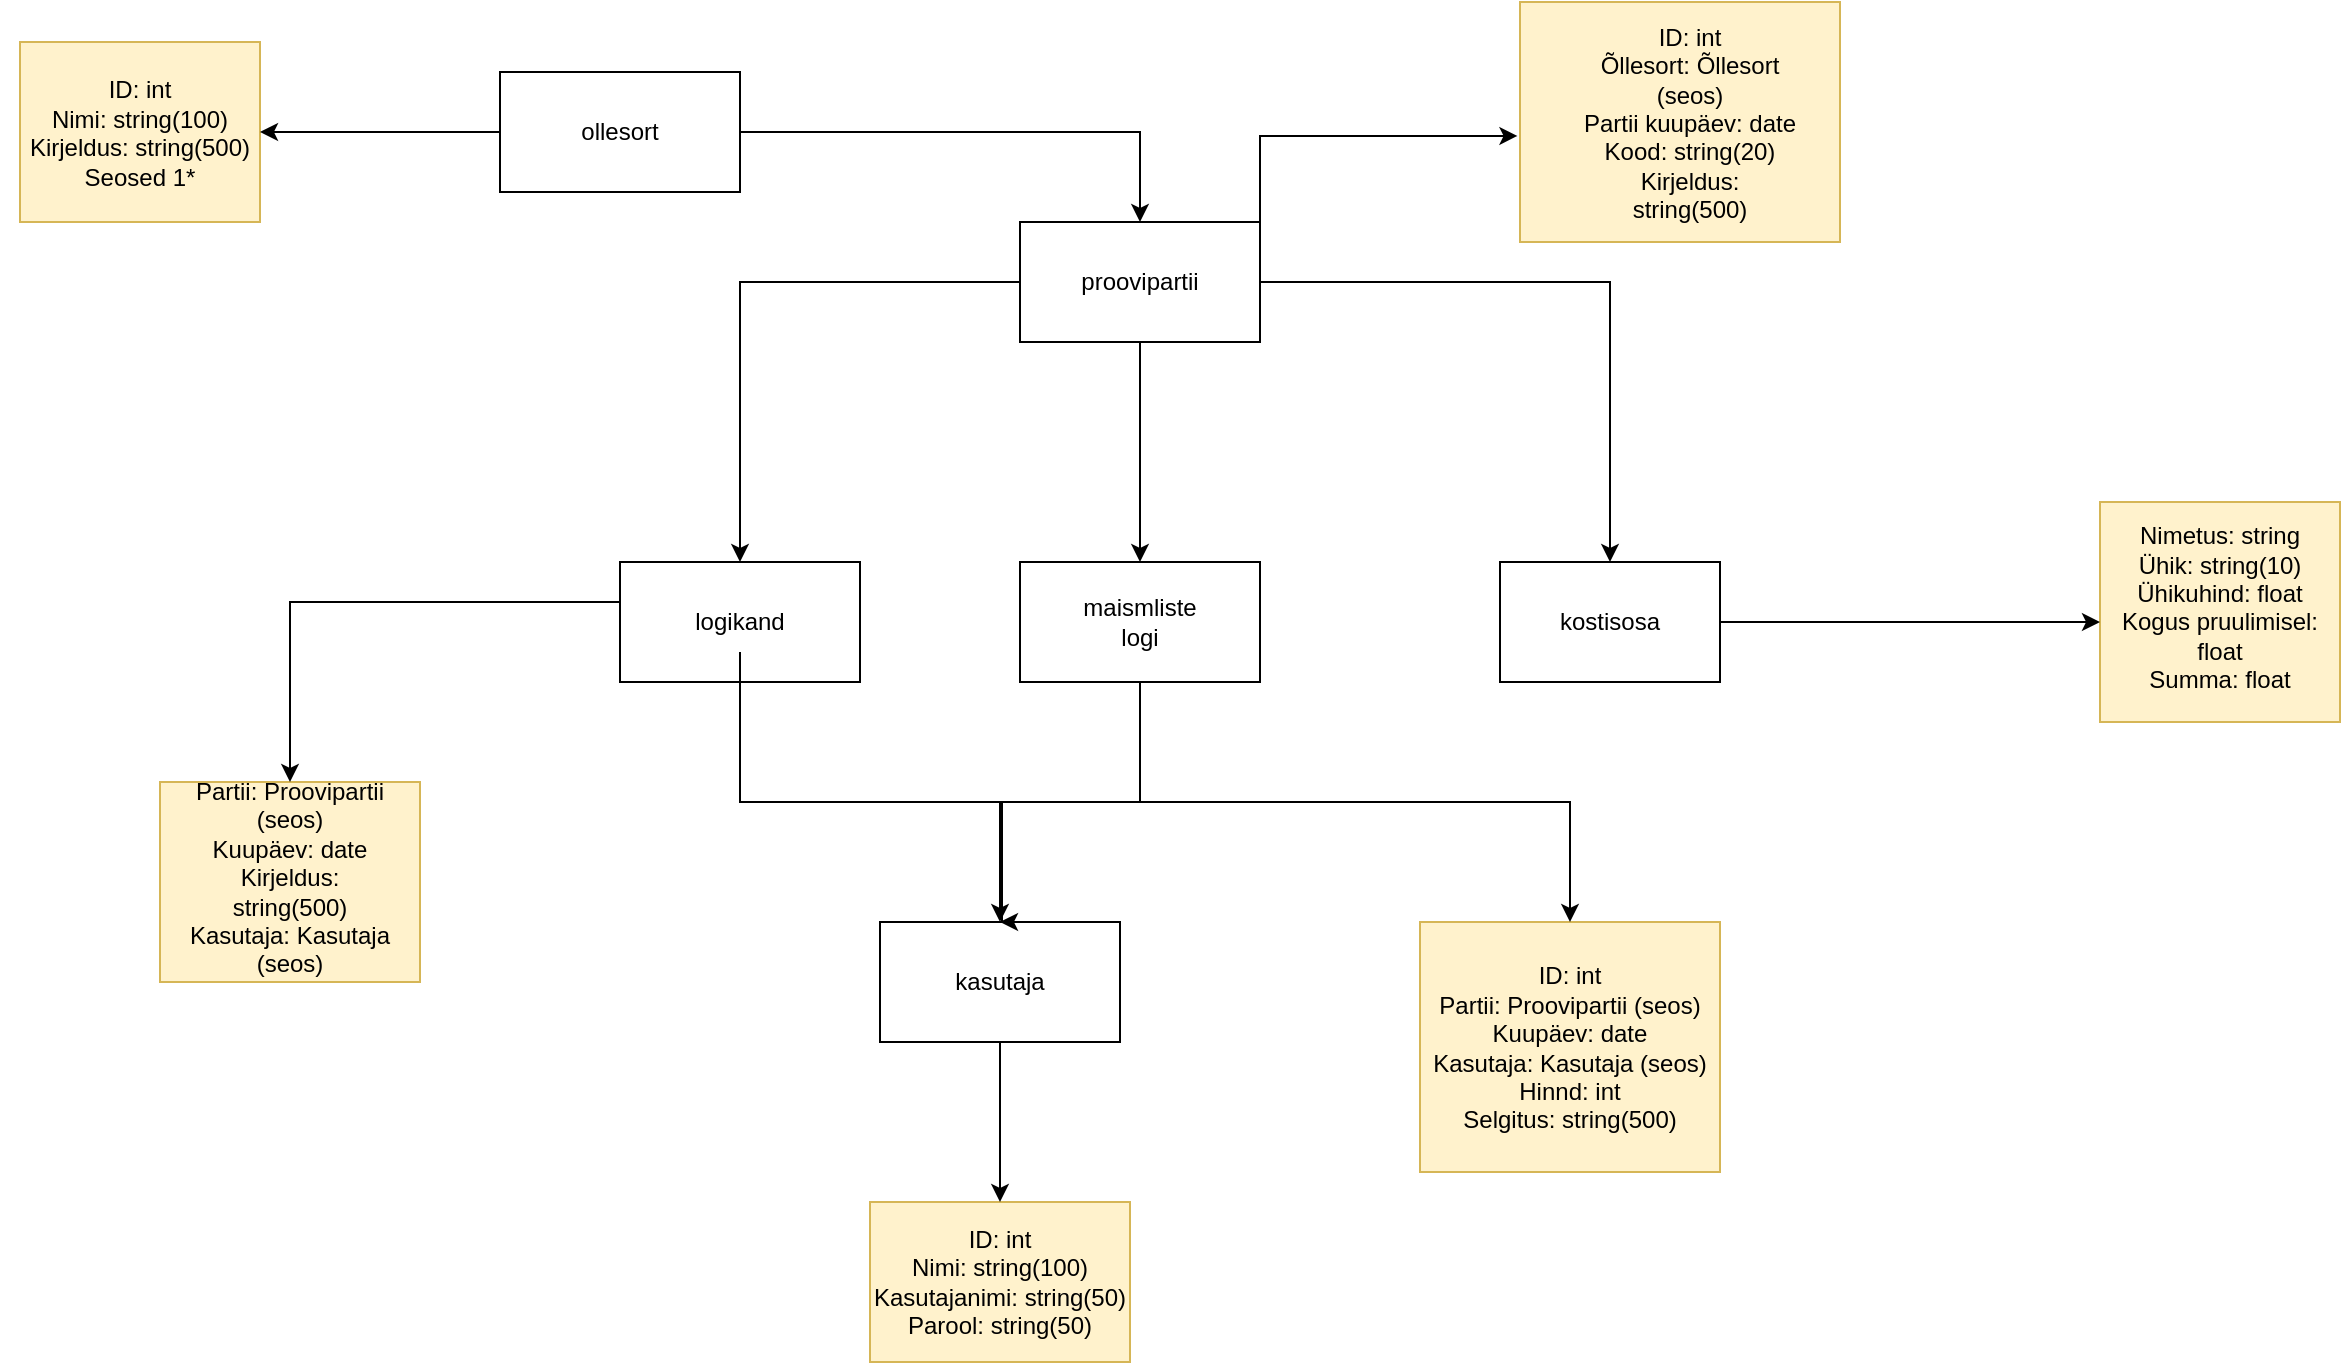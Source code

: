 <mxfile version="24.7.17">
  <diagram name="Page-1" id="kYdlWCcFRPNSPKTtEJFJ">
    <mxGraphModel dx="2924" dy="1132" grid="1" gridSize="10" guides="1" tooltips="1" connect="1" arrows="1" fold="1" page="1" pageScale="1" pageWidth="850" pageHeight="1100" math="0" shadow="0">
      <root>
        <mxCell id="0" />
        <mxCell id="1" parent="0" />
        <mxCell id="6z9sBZm0ucea2zdIxm34-72" value="" style="rounded=0;whiteSpace=wrap;html=1;fillColor=#fff2cc;strokeColor=#d6b656;" parent="1" vertex="1">
          <mxGeometry x="890" y="460" width="120" height="110" as="geometry" />
        </mxCell>
        <mxCell id="6z9sBZm0ucea2zdIxm34-73" value="" style="rounded=0;whiteSpace=wrap;html=1;fillColor=#fff2cc;strokeColor=#d6b656;" parent="1" vertex="1">
          <mxGeometry x="275" y="810" width="130" height="80" as="geometry" />
        </mxCell>
        <mxCell id="6z9sBZm0ucea2zdIxm34-74" value="" style="rounded=0;whiteSpace=wrap;html=1;fillColor=#fff2cc;strokeColor=#d6b656;" parent="1" vertex="1">
          <mxGeometry x="550" y="670" width="150" height="125" as="geometry" />
        </mxCell>
        <mxCell id="6z9sBZm0ucea2zdIxm34-75" value="" style="rounded=0;whiteSpace=wrap;html=1;fillColor=#fff2cc;strokeColor=#d6b656;" parent="1" vertex="1">
          <mxGeometry x="600" y="210" width="160" height="120" as="geometry" />
        </mxCell>
        <mxCell id="6z9sBZm0ucea2zdIxm34-76" value="" style="rounded=0;whiteSpace=wrap;html=1;fillColor=#fff2cc;strokeColor=#d6b656;" parent="1" vertex="1">
          <mxGeometry x="-80" y="600" width="130" height="100" as="geometry" />
        </mxCell>
        <mxCell id="6z9sBZm0ucea2zdIxm34-71" value="" style="rounded=0;whiteSpace=wrap;html=1;fillColor=#fff2cc;strokeColor=#d6b656;" parent="1" vertex="1">
          <mxGeometry x="-150" y="230" width="120" height="90" as="geometry" />
        </mxCell>
        <mxCell id="6z9sBZm0ucea2zdIxm34-46" style="edgeStyle=orthogonalEdgeStyle;rounded=0;orthogonalLoop=1;jettySize=auto;html=1;exitX=0.5;exitY=1;exitDx=0;exitDy=0;entryX=0.5;entryY=0;entryDx=0;entryDy=0;" parent="1" source="6z9sBZm0ucea2zdIxm34-15" target="6z9sBZm0ucea2zdIxm34-18" edge="1">
          <mxGeometry relative="1" as="geometry" />
        </mxCell>
        <mxCell id="6z9sBZm0ucea2zdIxm34-47" style="edgeStyle=orthogonalEdgeStyle;rounded=0;orthogonalLoop=1;jettySize=auto;html=1;exitX=1;exitY=0.5;exitDx=0;exitDy=0;entryX=0.5;entryY=0;entryDx=0;entryDy=0;" parent="1" source="6z9sBZm0ucea2zdIxm34-15" target="6z9sBZm0ucea2zdIxm34-23" edge="1">
          <mxGeometry relative="1" as="geometry" />
        </mxCell>
        <mxCell id="6z9sBZm0ucea2zdIxm34-48" style="edgeStyle=orthogonalEdgeStyle;rounded=0;orthogonalLoop=1;jettySize=auto;html=1;exitX=0;exitY=0.5;exitDx=0;exitDy=0;entryX=0.5;entryY=0;entryDx=0;entryDy=0;" parent="1" source="6z9sBZm0ucea2zdIxm34-15" target="6z9sBZm0ucea2zdIxm34-41" edge="1">
          <mxGeometry relative="1" as="geometry" />
        </mxCell>
        <mxCell id="6z9sBZm0ucea2zdIxm34-15" value="" style="rounded=0;whiteSpace=wrap;html=1;" parent="1" vertex="1">
          <mxGeometry x="350" y="320" width="120" height="60" as="geometry" />
        </mxCell>
        <mxCell id="6z9sBZm0ucea2zdIxm34-17" value="proovipartii" style="text;html=1;align=center;verticalAlign=middle;whiteSpace=wrap;rounded=0;" parent="1" vertex="1">
          <mxGeometry x="380" y="335" width="60" height="30" as="geometry" />
        </mxCell>
        <mxCell id="6z9sBZm0ucea2zdIxm34-49" style="edgeStyle=orthogonalEdgeStyle;rounded=0;orthogonalLoop=1;jettySize=auto;html=1;exitX=0.5;exitY=1;exitDx=0;exitDy=0;entryX=0.5;entryY=0;entryDx=0;entryDy=0;" parent="1" source="6z9sBZm0ucea2zdIxm34-18" target="6z9sBZm0ucea2zdIxm34-21" edge="1">
          <mxGeometry relative="1" as="geometry">
            <Array as="points">
              <mxPoint x="410" y="610" />
              <mxPoint x="340" y="610" />
            </Array>
          </mxGeometry>
        </mxCell>
        <mxCell id="6z9sBZm0ucea2zdIxm34-80" style="edgeStyle=orthogonalEdgeStyle;rounded=0;orthogonalLoop=1;jettySize=auto;html=1;exitX=0.5;exitY=1;exitDx=0;exitDy=0;entryX=0.5;entryY=0;entryDx=0;entryDy=0;" parent="1" source="6z9sBZm0ucea2zdIxm34-18" target="6z9sBZm0ucea2zdIxm34-74" edge="1">
          <mxGeometry relative="1" as="geometry" />
        </mxCell>
        <mxCell id="6z9sBZm0ucea2zdIxm34-18" value="" style="rounded=0;whiteSpace=wrap;html=1;" parent="1" vertex="1">
          <mxGeometry x="350" y="490" width="120" height="60" as="geometry" />
        </mxCell>
        <mxCell id="6z9sBZm0ucea2zdIxm34-19" value="maismliste logi" style="text;html=1;align=center;verticalAlign=middle;whiteSpace=wrap;rounded=0;" parent="1" vertex="1">
          <mxGeometry x="380" y="505" width="60" height="30" as="geometry" />
        </mxCell>
        <mxCell id="6z9sBZm0ucea2zdIxm34-81" style="edgeStyle=orthogonalEdgeStyle;rounded=0;orthogonalLoop=1;jettySize=auto;html=1;exitX=0.5;exitY=1;exitDx=0;exitDy=0;entryX=0.5;entryY=0;entryDx=0;entryDy=0;" parent="1" source="6z9sBZm0ucea2zdIxm34-21" target="6z9sBZm0ucea2zdIxm34-73" edge="1">
          <mxGeometry relative="1" as="geometry" />
        </mxCell>
        <mxCell id="6z9sBZm0ucea2zdIxm34-21" value="" style="rounded=0;whiteSpace=wrap;html=1;" parent="1" vertex="1">
          <mxGeometry x="280" y="670" width="120" height="60" as="geometry" />
        </mxCell>
        <mxCell id="6z9sBZm0ucea2zdIxm34-22" value="kasutaja" style="text;html=1;align=center;verticalAlign=middle;whiteSpace=wrap;rounded=0;" parent="1" vertex="1">
          <mxGeometry x="310" y="685" width="60" height="30" as="geometry" />
        </mxCell>
        <mxCell id="6z9sBZm0ucea2zdIxm34-79" style="edgeStyle=orthogonalEdgeStyle;rounded=0;orthogonalLoop=1;jettySize=auto;html=1;exitX=1;exitY=0.5;exitDx=0;exitDy=0;entryX=0;entryY=0.5;entryDx=0;entryDy=0;" parent="1" source="6z9sBZm0ucea2zdIxm34-23" target="6z9sBZm0ucea2zdIxm34-69" edge="1">
          <mxGeometry relative="1" as="geometry" />
        </mxCell>
        <mxCell id="6z9sBZm0ucea2zdIxm34-23" value="" style="rounded=0;whiteSpace=wrap;html=1;" parent="1" vertex="1">
          <mxGeometry x="590" y="490" width="110" height="60" as="geometry" />
        </mxCell>
        <mxCell id="6z9sBZm0ucea2zdIxm34-24" value="kostisosa" style="text;html=1;align=center;verticalAlign=middle;whiteSpace=wrap;rounded=0;" parent="1" vertex="1">
          <mxGeometry x="615" y="505" width="60" height="30" as="geometry" />
        </mxCell>
        <mxCell id="6z9sBZm0ucea2zdIxm34-51" style="edgeStyle=orthogonalEdgeStyle;rounded=0;orthogonalLoop=1;jettySize=auto;html=1;exitX=1;exitY=0.5;exitDx=0;exitDy=0;entryX=0.5;entryY=0;entryDx=0;entryDy=0;" parent="1" source="6z9sBZm0ucea2zdIxm34-25" target="6z9sBZm0ucea2zdIxm34-15" edge="1">
          <mxGeometry relative="1" as="geometry" />
        </mxCell>
        <mxCell id="6z9sBZm0ucea2zdIxm34-77" style="edgeStyle=orthogonalEdgeStyle;rounded=0;orthogonalLoop=1;jettySize=auto;html=1;exitX=0;exitY=0.5;exitDx=0;exitDy=0;entryX=1;entryY=0.5;entryDx=0;entryDy=0;" parent="1" source="6z9sBZm0ucea2zdIxm34-25" target="6z9sBZm0ucea2zdIxm34-71" edge="1">
          <mxGeometry relative="1" as="geometry" />
        </mxCell>
        <mxCell id="6z9sBZm0ucea2zdIxm34-25" value="" style="rounded=0;whiteSpace=wrap;html=1;" parent="1" vertex="1">
          <mxGeometry x="90" y="245" width="120" height="60" as="geometry" />
        </mxCell>
        <mxCell id="6z9sBZm0ucea2zdIxm34-26" value="ollesort" style="text;html=1;align=center;verticalAlign=middle;whiteSpace=wrap;rounded=0;" parent="1" vertex="1">
          <mxGeometry x="120" y="260" width="60" height="30" as="geometry" />
        </mxCell>
        <mxCell id="6z9sBZm0ucea2zdIxm34-82" style="edgeStyle=orthogonalEdgeStyle;rounded=0;orthogonalLoop=1;jettySize=auto;html=1;exitX=0;exitY=0.5;exitDx=0;exitDy=0;entryX=0.5;entryY=0;entryDx=0;entryDy=0;" parent="1" source="6z9sBZm0ucea2zdIxm34-41" target="6z9sBZm0ucea2zdIxm34-76" edge="1">
          <mxGeometry relative="1" as="geometry">
            <Array as="points">
              <mxPoint x="150" y="510" />
              <mxPoint x="-15" y="510" />
            </Array>
          </mxGeometry>
        </mxCell>
        <mxCell id="6z9sBZm0ucea2zdIxm34-41" value="" style="rounded=0;whiteSpace=wrap;html=1;" parent="1" vertex="1">
          <mxGeometry x="150" y="490" width="120" height="60" as="geometry" />
        </mxCell>
        <mxCell id="6z9sBZm0ucea2zdIxm34-50" style="edgeStyle=orthogonalEdgeStyle;rounded=0;orthogonalLoop=1;jettySize=auto;html=1;" parent="1" source="6z9sBZm0ucea2zdIxm34-42" edge="1">
          <mxGeometry relative="1" as="geometry">
            <mxPoint x="340" y="670" as="targetPoint" />
            <Array as="points">
              <mxPoint x="210" y="610" />
              <mxPoint x="341" y="610" />
            </Array>
          </mxGeometry>
        </mxCell>
        <mxCell id="6z9sBZm0ucea2zdIxm34-42" value="logikand" style="text;html=1;align=center;verticalAlign=middle;whiteSpace=wrap;rounded=0;" parent="1" vertex="1">
          <mxGeometry x="180" y="505" width="60" height="30" as="geometry" />
        </mxCell>
        <mxCell id="6z9sBZm0ucea2zdIxm34-65" value="&lt;div&gt;ID: int&lt;/div&gt;&lt;div&gt;Nimi: string(100)&lt;/div&gt;&lt;div&gt;Kirjeldus: string(500)&lt;/div&gt;&lt;div&gt;Seosed 1*&lt;/div&gt;&lt;div&gt;&lt;br&gt;&lt;/div&gt;&lt;div&gt;&lt;br&gt;&lt;/div&gt;" style="text;html=1;align=center;verticalAlign=middle;whiteSpace=wrap;rounded=0;" parent="1" vertex="1">
          <mxGeometry x="-160" y="275" width="140" height="30" as="geometry" />
        </mxCell>
        <mxCell id="6z9sBZm0ucea2zdIxm34-66" value="&lt;div&gt;Partii: Proovipartii (seos)&lt;/div&gt;&lt;div&gt;Kuupäev: date&lt;/div&gt;&lt;div&gt;Kirjeldus: string(500)&lt;/div&gt;&lt;div&gt;Kasutaja: Kasutaja (seos)&lt;/div&gt;&lt;div&gt;&lt;br&gt;&lt;/div&gt;" style="text;html=1;align=center;verticalAlign=middle;whiteSpace=wrap;rounded=0;" parent="1" vertex="1">
          <mxGeometry x="-70" y="640" width="110" height="30" as="geometry" />
        </mxCell>
        <mxCell id="6z9sBZm0ucea2zdIxm34-67" value="&lt;div&gt;ID: int&lt;/div&gt;&lt;div&gt;Nimi: string(100)&lt;/div&gt;&lt;div&gt;&lt;span style=&quot;background-color: initial;&quot;&gt;Kasutajanimi: string(50)&lt;/span&gt;&lt;/div&gt;&lt;div&gt;Parool: string(50)&lt;/div&gt;" style="text;html=1;align=center;verticalAlign=middle;whiteSpace=wrap;rounded=0;" parent="1" vertex="1">
          <mxGeometry x="260" y="835" width="160" height="30" as="geometry" />
        </mxCell>
        <mxCell id="6z9sBZm0ucea2zdIxm34-68" value="ID: int&lt;br&gt;Partii: Proovipartii (seos)&lt;br&gt;Kuupäev: date&lt;br&gt;Kasutaja: Kasutaja (seos)&lt;br&gt;Hinnd: int&lt;br&gt;Selgitus: string(500)" style="text;html=1;align=center;verticalAlign=middle;whiteSpace=wrap;rounded=0;" parent="1" vertex="1">
          <mxGeometry x="550" y="717.5" width="150" height="30" as="geometry" />
        </mxCell>
        <mxCell id="6z9sBZm0ucea2zdIxm34-69" value="&lt;div&gt;Nimetus: string&lt;/div&gt;&lt;div&gt;Ühik: string(10)&lt;/div&gt;&lt;div&gt;Ühikuhind: float&lt;/div&gt;&lt;div&gt;Kogus pruulimisel: float&lt;/div&gt;&lt;div&gt;Summa: float&lt;/div&gt;&lt;div&gt;&lt;br&gt;&lt;/div&gt;" style="text;html=1;align=center;verticalAlign=middle;whiteSpace=wrap;rounded=0;" parent="1" vertex="1">
          <mxGeometry x="890" y="510" width="120" height="20" as="geometry" />
        </mxCell>
        <mxCell id="6z9sBZm0ucea2zdIxm34-70" value="&lt;div&gt;ID: int&lt;/div&gt;&lt;div&gt;Õllesort: Õllesort (seos)&lt;/div&gt;&lt;div&gt;Partii kuupäev: date&lt;/div&gt;&lt;div&gt;Kood: string(20)&lt;/div&gt;&lt;div&gt;Kirjeldus: string(500)&lt;/div&gt;&lt;div&gt;&lt;br&gt;&lt;/div&gt;&lt;div&gt;&lt;br&gt;&lt;/div&gt;" style="text;html=1;align=center;verticalAlign=middle;whiteSpace=wrap;rounded=0;" parent="1" vertex="1">
          <mxGeometry x="630" y="270" width="110" height="30" as="geometry" />
        </mxCell>
        <mxCell id="6z9sBZm0ucea2zdIxm34-78" style="edgeStyle=orthogonalEdgeStyle;rounded=0;orthogonalLoop=1;jettySize=auto;html=1;exitX=1;exitY=0;exitDx=0;exitDy=0;entryX=-0.008;entryY=0.558;entryDx=0;entryDy=0;entryPerimeter=0;" parent="1" source="6z9sBZm0ucea2zdIxm34-15" target="6z9sBZm0ucea2zdIxm34-75" edge="1">
          <mxGeometry relative="1" as="geometry" />
        </mxCell>
      </root>
    </mxGraphModel>
  </diagram>
</mxfile>
